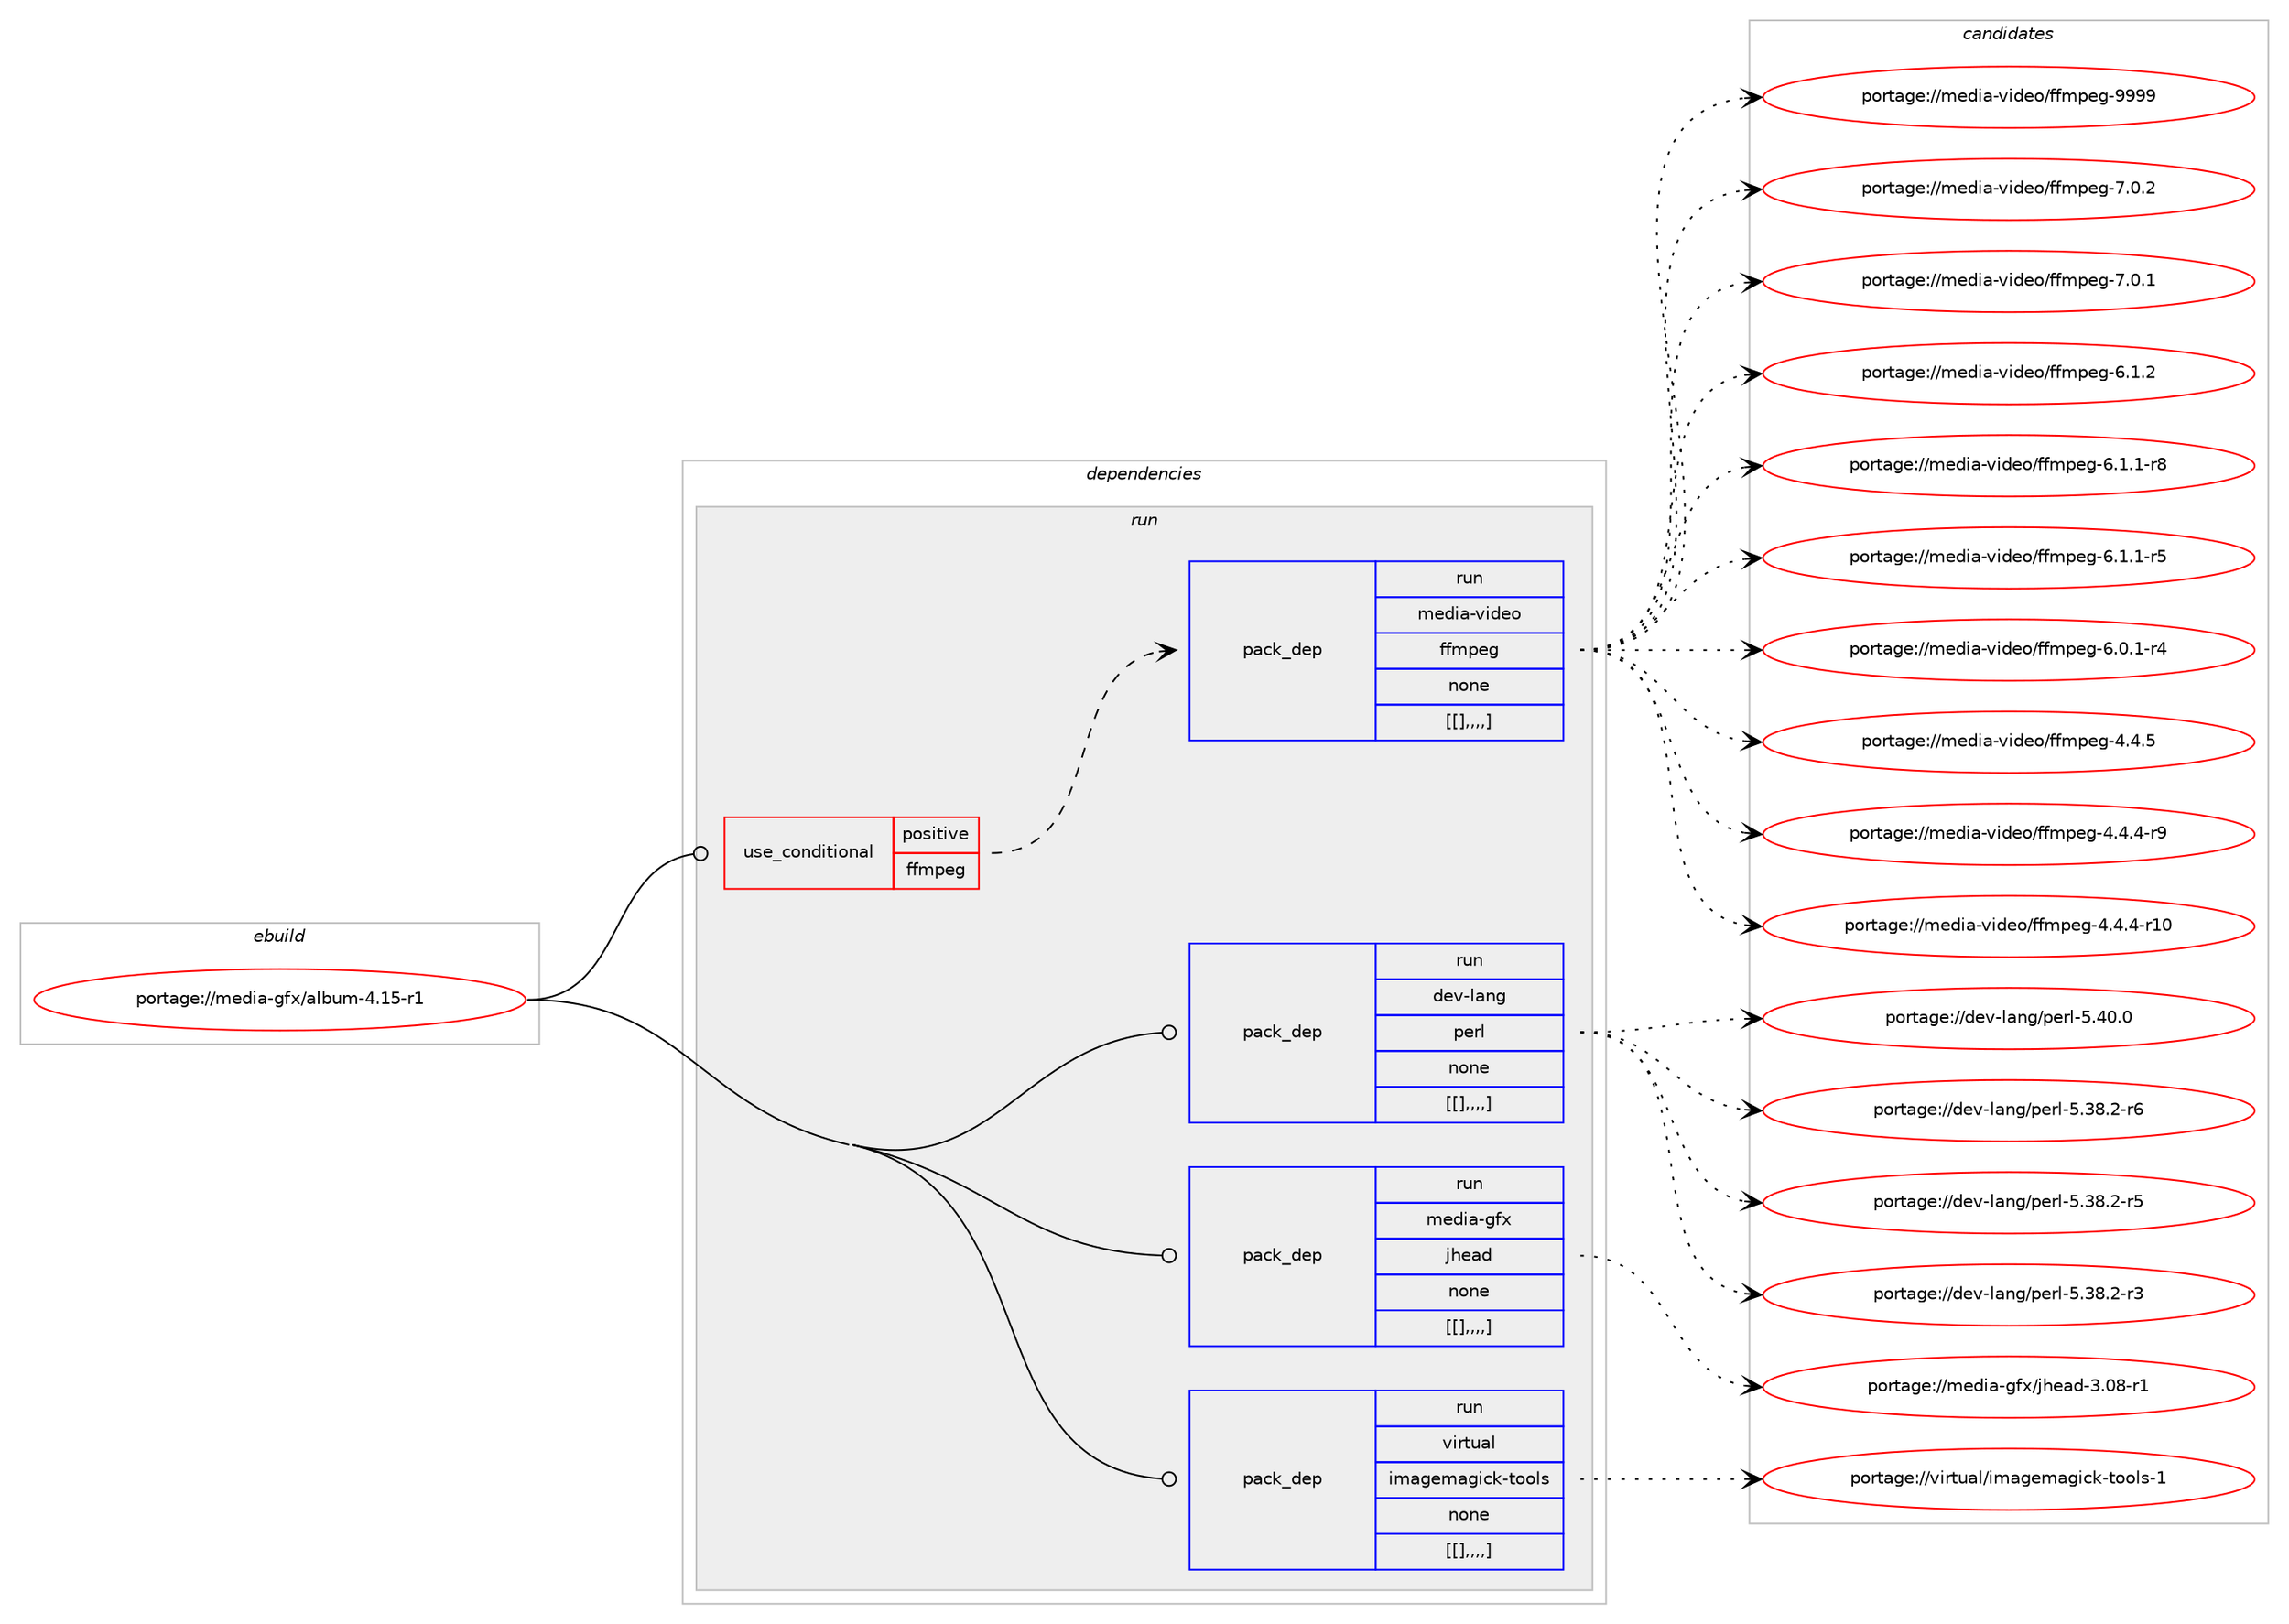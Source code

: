 digraph prolog {

# *************
# Graph options
# *************

newrank=true;
concentrate=true;
compound=true;
graph [rankdir=LR,fontname=Helvetica,fontsize=10,ranksep=1.5];#, ranksep=2.5, nodesep=0.2];
edge  [arrowhead=vee];
node  [fontname=Helvetica,fontsize=10];

# **********
# The ebuild
# **********

subgraph cluster_leftcol {
color=gray;
label=<<i>ebuild</i>>;
id [label="portage://media-gfx/album-4.15-r1", color=red, width=4, href="../media-gfx/album-4.15-r1.svg"];
}

# ****************
# The dependencies
# ****************

subgraph cluster_midcol {
color=gray;
label=<<i>dependencies</i>>;
subgraph cluster_compile {
fillcolor="#eeeeee";
style=filled;
label=<<i>compile</i>>;
}
subgraph cluster_compileandrun {
fillcolor="#eeeeee";
style=filled;
label=<<i>compile and run</i>>;
}
subgraph cluster_run {
fillcolor="#eeeeee";
style=filled;
label=<<i>run</i>>;
subgraph cond74045 {
dependency291994 [label=<<TABLE BORDER="0" CELLBORDER="1" CELLSPACING="0" CELLPADDING="4"><TR><TD ROWSPAN="3" CELLPADDING="10">use_conditional</TD></TR><TR><TD>positive</TD></TR><TR><TD>ffmpeg</TD></TR></TABLE>>, shape=none, color=red];
subgraph pack215595 {
dependency291995 [label=<<TABLE BORDER="0" CELLBORDER="1" CELLSPACING="0" CELLPADDING="4" WIDTH="220"><TR><TD ROWSPAN="6" CELLPADDING="30">pack_dep</TD></TR><TR><TD WIDTH="110">run</TD></TR><TR><TD>media-video</TD></TR><TR><TD>ffmpeg</TD></TR><TR><TD>none</TD></TR><TR><TD>[[],,,,]</TD></TR></TABLE>>, shape=none, color=blue];
}
dependency291994:e -> dependency291995:w [weight=20,style="dashed",arrowhead="vee"];
}
id:e -> dependency291994:w [weight=20,style="solid",arrowhead="odot"];
subgraph pack215596 {
dependency291996 [label=<<TABLE BORDER="0" CELLBORDER="1" CELLSPACING="0" CELLPADDING="4" WIDTH="220"><TR><TD ROWSPAN="6" CELLPADDING="30">pack_dep</TD></TR><TR><TD WIDTH="110">run</TD></TR><TR><TD>dev-lang</TD></TR><TR><TD>perl</TD></TR><TR><TD>none</TD></TR><TR><TD>[[],,,,]</TD></TR></TABLE>>, shape=none, color=blue];
}
id:e -> dependency291996:w [weight=20,style="solid",arrowhead="odot"];
subgraph pack215597 {
dependency291997 [label=<<TABLE BORDER="0" CELLBORDER="1" CELLSPACING="0" CELLPADDING="4" WIDTH="220"><TR><TD ROWSPAN="6" CELLPADDING="30">pack_dep</TD></TR><TR><TD WIDTH="110">run</TD></TR><TR><TD>media-gfx</TD></TR><TR><TD>jhead</TD></TR><TR><TD>none</TD></TR><TR><TD>[[],,,,]</TD></TR></TABLE>>, shape=none, color=blue];
}
id:e -> dependency291997:w [weight=20,style="solid",arrowhead="odot"];
subgraph pack215598 {
dependency291998 [label=<<TABLE BORDER="0" CELLBORDER="1" CELLSPACING="0" CELLPADDING="4" WIDTH="220"><TR><TD ROWSPAN="6" CELLPADDING="30">pack_dep</TD></TR><TR><TD WIDTH="110">run</TD></TR><TR><TD>virtual</TD></TR><TR><TD>imagemagick-tools</TD></TR><TR><TD>none</TD></TR><TR><TD>[[],,,,]</TD></TR></TABLE>>, shape=none, color=blue];
}
id:e -> dependency291998:w [weight=20,style="solid",arrowhead="odot"];
}
}

# **************
# The candidates
# **************

subgraph cluster_choices {
rank=same;
color=gray;
label=<<i>candidates</i>>;

subgraph choice215595 {
color=black;
nodesep=1;
choice1091011001059745118105100101111471021021091121011034557575757 [label="portage://media-video/ffmpeg-9999", color=red, width=4,href="../media-video/ffmpeg-9999.svg"];
choice109101100105974511810510010111147102102109112101103455546484650 [label="portage://media-video/ffmpeg-7.0.2", color=red, width=4,href="../media-video/ffmpeg-7.0.2.svg"];
choice109101100105974511810510010111147102102109112101103455546484649 [label="portage://media-video/ffmpeg-7.0.1", color=red, width=4,href="../media-video/ffmpeg-7.0.1.svg"];
choice109101100105974511810510010111147102102109112101103455446494650 [label="portage://media-video/ffmpeg-6.1.2", color=red, width=4,href="../media-video/ffmpeg-6.1.2.svg"];
choice1091011001059745118105100101111471021021091121011034554464946494511456 [label="portage://media-video/ffmpeg-6.1.1-r8", color=red, width=4,href="../media-video/ffmpeg-6.1.1-r8.svg"];
choice1091011001059745118105100101111471021021091121011034554464946494511453 [label="portage://media-video/ffmpeg-6.1.1-r5", color=red, width=4,href="../media-video/ffmpeg-6.1.1-r5.svg"];
choice1091011001059745118105100101111471021021091121011034554464846494511452 [label="portage://media-video/ffmpeg-6.0.1-r4", color=red, width=4,href="../media-video/ffmpeg-6.0.1-r4.svg"];
choice109101100105974511810510010111147102102109112101103455246524653 [label="portage://media-video/ffmpeg-4.4.5", color=red, width=4,href="../media-video/ffmpeg-4.4.5.svg"];
choice1091011001059745118105100101111471021021091121011034552465246524511457 [label="portage://media-video/ffmpeg-4.4.4-r9", color=red, width=4,href="../media-video/ffmpeg-4.4.4-r9.svg"];
choice109101100105974511810510010111147102102109112101103455246524652451144948 [label="portage://media-video/ffmpeg-4.4.4-r10", color=red, width=4,href="../media-video/ffmpeg-4.4.4-r10.svg"];
dependency291995:e -> choice1091011001059745118105100101111471021021091121011034557575757:w [style=dotted,weight="100"];
dependency291995:e -> choice109101100105974511810510010111147102102109112101103455546484650:w [style=dotted,weight="100"];
dependency291995:e -> choice109101100105974511810510010111147102102109112101103455546484649:w [style=dotted,weight="100"];
dependency291995:e -> choice109101100105974511810510010111147102102109112101103455446494650:w [style=dotted,weight="100"];
dependency291995:e -> choice1091011001059745118105100101111471021021091121011034554464946494511456:w [style=dotted,weight="100"];
dependency291995:e -> choice1091011001059745118105100101111471021021091121011034554464946494511453:w [style=dotted,weight="100"];
dependency291995:e -> choice1091011001059745118105100101111471021021091121011034554464846494511452:w [style=dotted,weight="100"];
dependency291995:e -> choice109101100105974511810510010111147102102109112101103455246524653:w [style=dotted,weight="100"];
dependency291995:e -> choice1091011001059745118105100101111471021021091121011034552465246524511457:w [style=dotted,weight="100"];
dependency291995:e -> choice109101100105974511810510010111147102102109112101103455246524652451144948:w [style=dotted,weight="100"];
}
subgraph choice215596 {
color=black;
nodesep=1;
choice10010111845108971101034711210111410845534652484648 [label="portage://dev-lang/perl-5.40.0", color=red, width=4,href="../dev-lang/perl-5.40.0.svg"];
choice100101118451089711010347112101114108455346515646504511454 [label="portage://dev-lang/perl-5.38.2-r6", color=red, width=4,href="../dev-lang/perl-5.38.2-r6.svg"];
choice100101118451089711010347112101114108455346515646504511453 [label="portage://dev-lang/perl-5.38.2-r5", color=red, width=4,href="../dev-lang/perl-5.38.2-r5.svg"];
choice100101118451089711010347112101114108455346515646504511451 [label="portage://dev-lang/perl-5.38.2-r3", color=red, width=4,href="../dev-lang/perl-5.38.2-r3.svg"];
dependency291996:e -> choice10010111845108971101034711210111410845534652484648:w [style=dotted,weight="100"];
dependency291996:e -> choice100101118451089711010347112101114108455346515646504511454:w [style=dotted,weight="100"];
dependency291996:e -> choice100101118451089711010347112101114108455346515646504511453:w [style=dotted,weight="100"];
dependency291996:e -> choice100101118451089711010347112101114108455346515646504511451:w [style=dotted,weight="100"];
}
subgraph choice215597 {
color=black;
nodesep=1;
choice1091011001059745103102120471061041019710045514648564511449 [label="portage://media-gfx/jhead-3.08-r1", color=red, width=4,href="../media-gfx/jhead-3.08-r1.svg"];
dependency291997:e -> choice1091011001059745103102120471061041019710045514648564511449:w [style=dotted,weight="100"];
}
subgraph choice215598 {
color=black;
nodesep=1;
choice1181051141161179710847105109971031011099710310599107451161111111081154549 [label="portage://virtual/imagemagick-tools-1", color=red, width=4,href="../virtual/imagemagick-tools-1.svg"];
dependency291998:e -> choice1181051141161179710847105109971031011099710310599107451161111111081154549:w [style=dotted,weight="100"];
}
}

}
